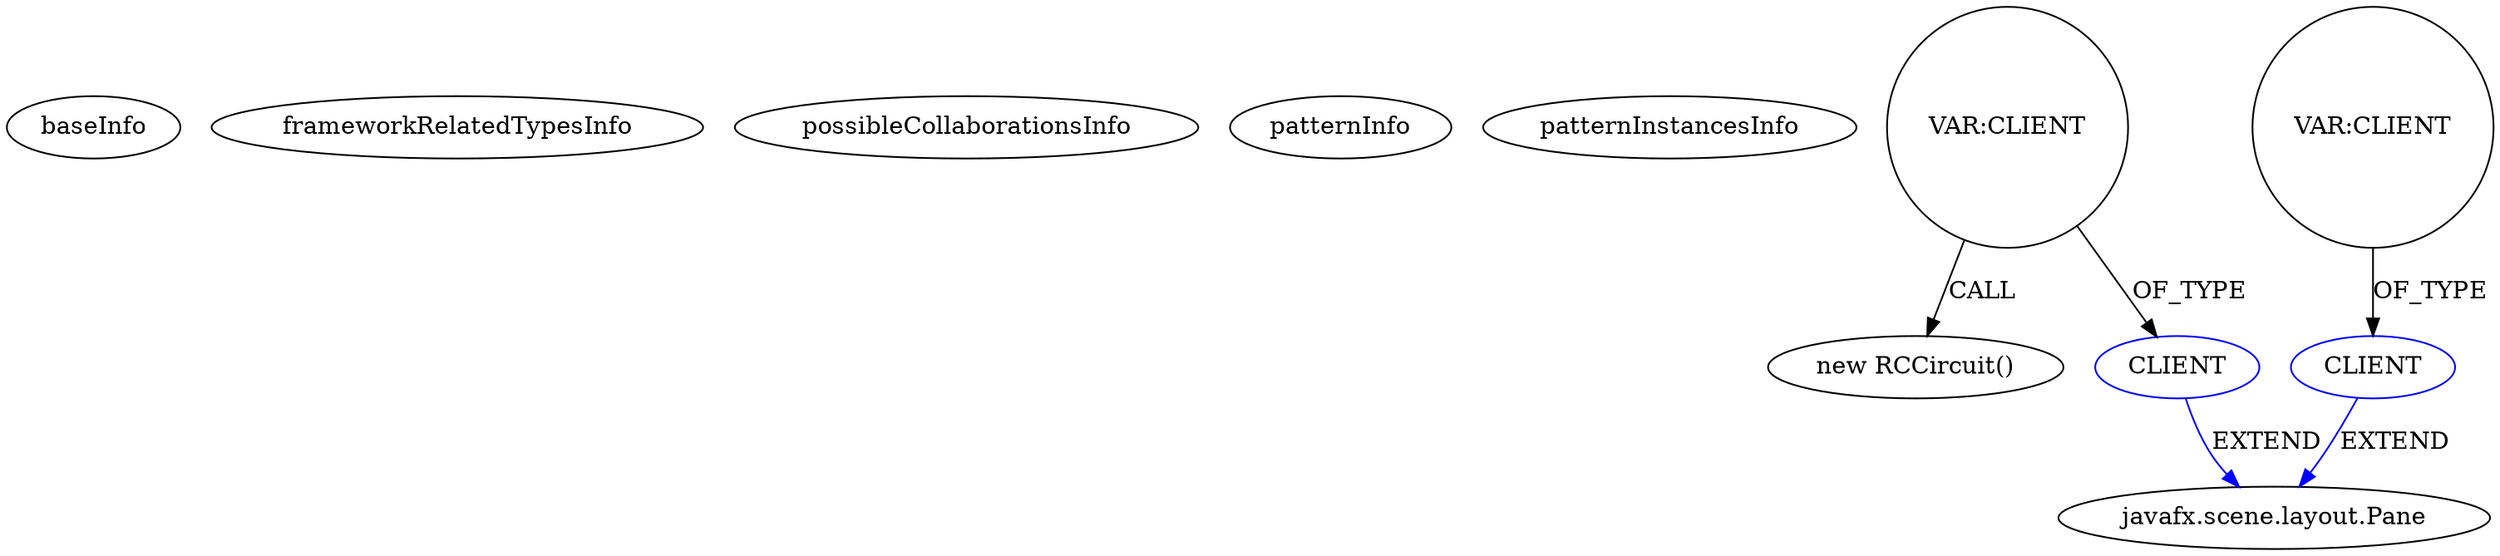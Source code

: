 digraph {
baseInfo[graphId=4477,category="pattern",isAnonymous=false,possibleRelation=false]
frameworkRelatedTypesInfo[]
possibleCollaborationsInfo[]
patternInfo[frequency=2.0,patternRootClient=null]
patternInstancesInfo[0="cmd802-projectmain~/cmd802-projectmain/projectmain-master/GroupProject/src/menu/Menu.java~Menu~2281",1="cmd802-projectmain~/cmd802-projectmain/projectmain-master/GroupProject/src/menu/Menu.java~void addComponents(javafx.scene.layout.HBox)~2284"]
201[label="new RCCircuit()",vertexType="CONSTRUCTOR_CALL",isFrameworkType=false]
202[label="VAR:CLIENT",vertexType="VARIABLE_EXPRESION",isFrameworkType=false,shape=circle]
203[label="CLIENT",vertexType="REFERENCE_CLIENT_CLASS_DECLARATION",isFrameworkType=false,color=blue]
13[label="javafx.scene.layout.Pane",vertexType="FRAMEWORK_CLASS_TYPE",isFrameworkType=false]
175[label="CLIENT",vertexType="REFERENCE_CLIENT_CLASS_DECLARATION",isFrameworkType=false,color=blue]
174[label="VAR:CLIENT",vertexType="VARIABLE_EXPRESION",isFrameworkType=false,shape=circle]
175->13[label="EXTEND",color=blue]
174->175[label="OF_TYPE"]
203->13[label="EXTEND",color=blue]
202->203[label="OF_TYPE"]
202->201[label="CALL"]
}
